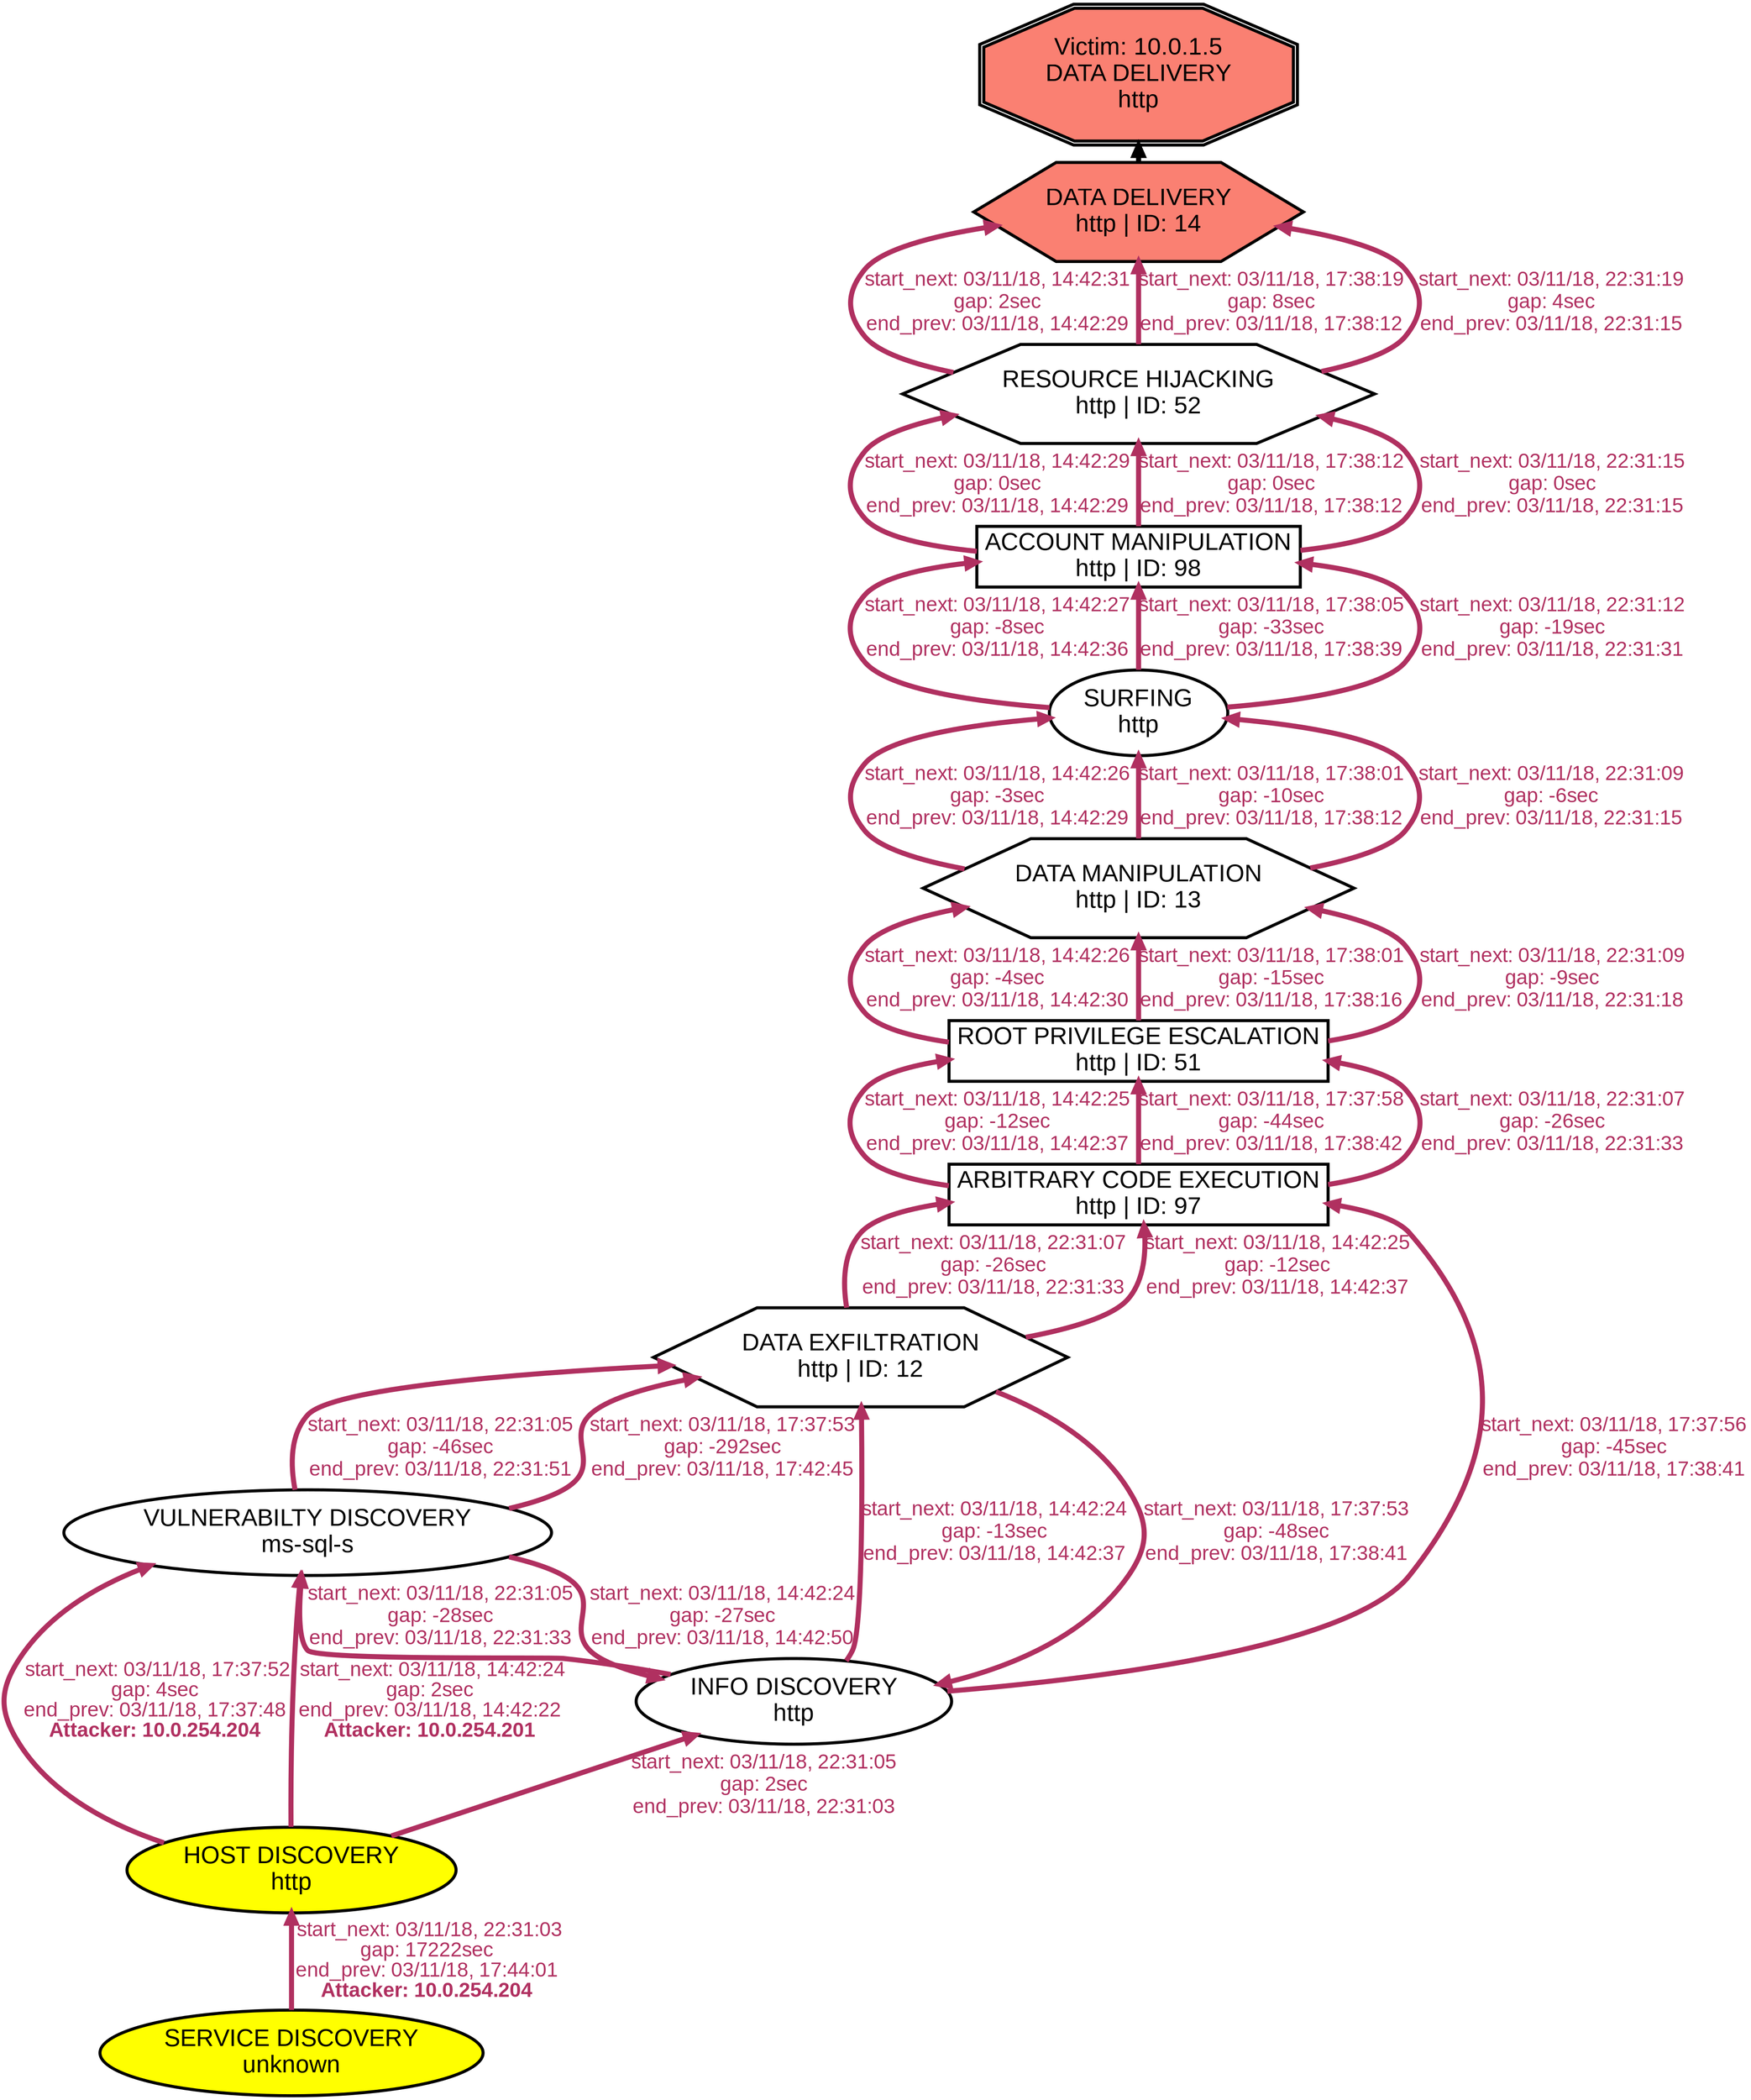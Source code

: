 digraph DATADELIVERYhttp {
rankdir="BT"; 
 graph [ nodesep="0.1", ranksep="0.02"] 
 node [ fontname=Arial, fontsize=24,penwidth=3]; 
 edge [ fontname=Arial, fontsize=20,penwidth=5 ];
"Victim: 10.0.1.5
DATA DELIVERY
http" [shape=doubleoctagon, style=filled, fillcolor=salmon];
{ rank = max; "Victim: 10.0.1.5
DATA DELIVERY
http"}
"DATA DELIVERY
http | ID: 14" -> "Victim: 10.0.1.5
DATA DELIVERY
http"
"DATA DELIVERY
http | ID: 14" [style=filled, fillcolor= salmon]
{ rank=same; "DATA DELIVERY
http | ID: 14"}
"HOST DISCOVERY
http" [style=filled, fillcolor= yellow]
"HOST DISCOVERY
http" -> "VULNERABILTY DISCOVERY
ms-sql-s" [ color=maroon] [label=<<font color="maroon"> start_next: 03/11/18, 14:42:24<br/>gap: 2sec<br/>end_prev: 03/11/18, 14:42:22</font><br/><font color="maroon"><b>Attacker: 10.0.254.201</b></font>>]
"VULNERABILTY DISCOVERY
ms-sql-s" -> "INFO DISCOVERY
http" [ label="start_next: 03/11/18, 14:42:24
gap: -27sec
end_prev: 03/11/18, 14:42:50"][ fontcolor="maroon" color=maroon]
"INFO DISCOVERY
http" -> "DATA EXFILTRATION
http | ID: 12" [ label="start_next: 03/11/18, 14:42:24
gap: -13sec
end_prev: 03/11/18, 14:42:37"][ fontcolor="maroon" color=maroon]
"DATA EXFILTRATION
http | ID: 12" -> "ARBITRARY CODE EXECUTION
http | ID: 97" [ label="start_next: 03/11/18, 14:42:25
gap: -12sec
end_prev: 03/11/18, 14:42:37"][ fontcolor="maroon" color=maroon]
"ARBITRARY CODE EXECUTION
http | ID: 97" -> "ROOT PRIVILEGE ESCALATION
http | ID: 51" [ label="start_next: 03/11/18, 14:42:25
gap: -12sec
end_prev: 03/11/18, 14:42:37"][ fontcolor="maroon" color=maroon]
"ROOT PRIVILEGE ESCALATION
http | ID: 51" -> "DATA MANIPULATION
http | ID: 13" [ label="start_next: 03/11/18, 14:42:26
gap: -4sec
end_prev: 03/11/18, 14:42:30"][ fontcolor="maroon" color=maroon]
"DATA MANIPULATION
http | ID: 13" -> "SURFING
http" [ label="start_next: 03/11/18, 14:42:26
gap: -3sec
end_prev: 03/11/18, 14:42:29"][ fontcolor="maroon" color=maroon]
"SURFING
http" -> "ACCOUNT MANIPULATION
http | ID: 98" [ label="start_next: 03/11/18, 14:42:27
gap: -8sec
end_prev: 03/11/18, 14:42:36"][ fontcolor="maroon" color=maroon]
"ACCOUNT MANIPULATION
http | ID: 98" -> "RESOURCE HIJACKING
http | ID: 52" [ label="start_next: 03/11/18, 14:42:29
gap: 0sec
end_prev: 03/11/18, 14:42:29"][ fontcolor="maroon" color=maroon]
"RESOURCE HIJACKING
http | ID: 52" -> "DATA DELIVERY
http | ID: 14" [ label="start_next: 03/11/18, 14:42:31
gap: 2sec
end_prev: 03/11/18, 14:42:29"][ fontcolor="maroon" color=maroon]
"HOST DISCOVERY
http" [style=filled, fillcolor= yellow]
"HOST DISCOVERY
http" -> "VULNERABILTY DISCOVERY
ms-sql-s" [ color=maroon] [label=<<font color="maroon"> start_next: 03/11/18, 17:37:52<br/>gap: 4sec<br/>end_prev: 03/11/18, 17:37:48</font><br/><font color="maroon"><b>Attacker: 10.0.254.204</b></font>>]
"VULNERABILTY DISCOVERY
ms-sql-s" -> "DATA EXFILTRATION
http | ID: 12" [ label="start_next: 03/11/18, 17:37:53
gap: -292sec
end_prev: 03/11/18, 17:42:45"][ fontcolor="maroon" color=maroon]
"DATA EXFILTRATION
http | ID: 12" -> "INFO DISCOVERY
http" [ label="start_next: 03/11/18, 17:37:53
gap: -48sec
end_prev: 03/11/18, 17:38:41"][ fontcolor="maroon" color=maroon]
"INFO DISCOVERY
http" -> "ARBITRARY CODE EXECUTION
http | ID: 97" [ label="start_next: 03/11/18, 17:37:56
gap: -45sec
end_prev: 03/11/18, 17:38:41"][ fontcolor="maroon" color=maroon]
"ARBITRARY CODE EXECUTION
http | ID: 97" -> "ROOT PRIVILEGE ESCALATION
http | ID: 51" [ label="start_next: 03/11/18, 17:37:58
gap: -44sec
end_prev: 03/11/18, 17:38:42"][ fontcolor="maroon" color=maroon]
"ROOT PRIVILEGE ESCALATION
http | ID: 51" -> "DATA MANIPULATION
http | ID: 13" [ label="start_next: 03/11/18, 17:38:01
gap: -15sec
end_prev: 03/11/18, 17:38:16"][ fontcolor="maroon" color=maroon]
"DATA MANIPULATION
http | ID: 13" -> "SURFING
http" [ label="start_next: 03/11/18, 17:38:01
gap: -10sec
end_prev: 03/11/18, 17:38:12"][ fontcolor="maroon" color=maroon]
"SURFING
http" -> "ACCOUNT MANIPULATION
http | ID: 98" [ label="start_next: 03/11/18, 17:38:05
gap: -33sec
end_prev: 03/11/18, 17:38:39"][ fontcolor="maroon" color=maroon]
"ACCOUNT MANIPULATION
http | ID: 98" -> "RESOURCE HIJACKING
http | ID: 52" [ label="start_next: 03/11/18, 17:38:12
gap: 0sec
end_prev: 03/11/18, 17:38:12"][ fontcolor="maroon" color=maroon]
"RESOURCE HIJACKING
http | ID: 52" -> "DATA DELIVERY
http | ID: 14" [ label="start_next: 03/11/18, 17:38:19
gap: 8sec
end_prev: 03/11/18, 17:38:12"][ fontcolor="maroon" color=maroon]
"SERVICE DISCOVERY
unknown" [style=filled, fillcolor= yellow]
"SERVICE DISCOVERY
unknown" -> "HOST DISCOVERY
http" [ color=maroon] [label=<<font color="maroon"> start_next: 03/11/18, 22:31:03<br/>gap: 17222sec<br/>end_prev: 03/11/18, 17:44:01</font><br/><font color="maroon"><b>Attacker: 10.0.254.204</b></font>>]
"HOST DISCOVERY
http" -> "INFO DISCOVERY
http" [ label="start_next: 03/11/18, 22:31:05
gap: 2sec
end_prev: 03/11/18, 22:31:03"][ fontcolor="maroon" color=maroon]
"INFO DISCOVERY
http" -> "VULNERABILTY DISCOVERY
ms-sql-s" [ label="start_next: 03/11/18, 22:31:05
gap: -28sec
end_prev: 03/11/18, 22:31:33"][ fontcolor="maroon" color=maroon]
"VULNERABILTY DISCOVERY
ms-sql-s" -> "DATA EXFILTRATION
http | ID: 12" [ label="start_next: 03/11/18, 22:31:05
gap: -46sec
end_prev: 03/11/18, 22:31:51"][ fontcolor="maroon" color=maroon]
"DATA EXFILTRATION
http | ID: 12" -> "ARBITRARY CODE EXECUTION
http | ID: 97" [ label="start_next: 03/11/18, 22:31:07
gap: -26sec
end_prev: 03/11/18, 22:31:33"][ fontcolor="maroon" color=maroon]
"ARBITRARY CODE EXECUTION
http | ID: 97" -> "ROOT PRIVILEGE ESCALATION
http | ID: 51" [ label="start_next: 03/11/18, 22:31:07
gap: -26sec
end_prev: 03/11/18, 22:31:33"][ fontcolor="maroon" color=maroon]
"ROOT PRIVILEGE ESCALATION
http | ID: 51" -> "DATA MANIPULATION
http | ID: 13" [ label="start_next: 03/11/18, 22:31:09
gap: -9sec
end_prev: 03/11/18, 22:31:18"][ fontcolor="maroon" color=maroon]
"DATA MANIPULATION
http | ID: 13" -> "SURFING
http" [ label="start_next: 03/11/18, 22:31:09
gap: -6sec
end_prev: 03/11/18, 22:31:15"][ fontcolor="maroon" color=maroon]
"SURFING
http" -> "ACCOUNT MANIPULATION
http | ID: 98" [ label="start_next: 03/11/18, 22:31:12
gap: -19sec
end_prev: 03/11/18, 22:31:31"][ fontcolor="maroon" color=maroon]
"ACCOUNT MANIPULATION
http | ID: 98" -> "RESOURCE HIJACKING
http | ID: 52" [ label="start_next: 03/11/18, 22:31:15
gap: 0sec
end_prev: 03/11/18, 22:31:15"][ fontcolor="maroon" color=maroon]
"RESOURCE HIJACKING
http | ID: 52" -> "DATA DELIVERY
http | ID: 14" [ label="start_next: 03/11/18, 22:31:19
gap: 4sec
end_prev: 03/11/18, 22:31:15"][ fontcolor="maroon" color=maroon]
"HOST DISCOVERY
http" [shape=oval]
"HOST DISCOVERY
http" [tooltip="ET SCAN Possible Nmap User-Agent Observed
ET SCAN Nmap Scripting Engine User-Agent Detected (Nmap Scripting Engine)"]
"VULNERABILTY DISCOVERY
ms-sql-s" [shape=oval]
"VULNERABILTY DISCOVERY
ms-sql-s" [tooltip="ET SCAN Suspicious inbound to Oracle SQL port 1521
ET SCAN Suspicious inbound to MSSQL port 1433
ET SCAN Suspicious inbound to mySQL port 3306
ET SCAN Nikto Web App Scan in Progress
ET SCAN Suspicious inbound to PostgreSQL port 5432
ET SCAN Suspicious inbound to mSQL port 4333"]
"INFO DISCOVERY
http" [shape=oval]
"INFO DISCOVERY
http" [tooltip="GPL WEB_SERVER iisadmin access
GPL WEB_SERVER printenv access
GPL WEB_SERVER author.exe access
ET WEB_SERVER PHP Easteregg Information-Disclosure (phpinfo)
ET WEB_SERVER PHP Easteregg Information-Disclosure (funny-logo)
GPL WEB_SERVER globals.pl access
GPL WEB_SERVER viewcode access
ET WEB_SPECIFIC_APPS Request to Wordpress W3TC Plug-in dbcache Directory
GPL EXPLOIT ISAPI .idq attempt
ET POLICY Proxy TRACE Request - inbound
GPL WEB_SERVER /~root access
GPL WEB_SERVER service.pwd
ET WEB_SERVER PHP REQUEST SuperGlobal in URI
ET WEB_SERVER PHP Easteregg Information-Disclosure (php-logo)
GPL WEB_SERVER services.cnf access
GPL EXPLOIT unicode directory traversal attempt
GPL EXPLOIT .htr access
GPL EXPLOIT .cnf access
ET WEB_SERVER PHP SERVER SuperGlobal in URI
GPL WEB_SERVER .htaccess access
GPL EXPLOIT iisadmpwd attempt
GPL WEB_SERVER service.cnf access
GPL WEB_SERVER global.asa access
GPL EXPLOIT fpcount access
GPL WEB_SERVER .htpasswd access
ET WEB_SERVER PHP SESSION SuperGlobal in URI
GPL WEB_SERVER 403 Forbidden
GPL WEB_SERVER writeto.cnf access
GPL EXPLOIT iissamples access
ET WEB_SERVER PHP Easteregg Information-Disclosure (zend-logo)
ET WEB_SERVER PHP ENV SuperGlobal in URI
GPL WEB_SERVER authors.pwd access"]
"DATA EXFILTRATION
http | ID: 12" [shape=hexagon]
"DATA EXFILTRATION
http | ID: 12" [tooltip="ET WEB_SERVER Possible XXE SYSTEM ENTITY in POST BODY.
GPL EXPLOIT ISAPI .ida access
ET WEB_SERVER /system32/ in Uri - Possible Protected Directory Access Attempt
GPL WEB_SERVER Tomcat server snoop access
ET WEB_SERVER ColdFusion componentutils access
GPL EXPLOIT /msadc/samples/ access
ET WEB_SPECIFIC_APPS PHP-CGI query string parameter vulnerability
GPL EXPLOIT ISAPI .idq access
ET WEB_SERVER /etc/shadow Detected in URI"]
"ARBITRARY CODE EXECUTION
http | ID: 97" [shape=box]
"ARBITRARY CODE EXECUTION
http | ID: 97" [tooltip="ET WEB_SERVER Possible CVE-2014-6271 Attempt
ET WEB_SPECIFIC_APPS WEB-PHP RCE PHPBB 2004-1315
ET WEB_SPECIFIC_APPS Golem Gaming Portal root_path Parameter Remote File inclusion Attempt
ET WEB_SPECIFIC_APPS Joomla swMenuPro ImageManager.php Remote File Inclusion Attempt
ETPRO WEB_SPECIFIC_APPS PHPMoAdmin RCE Attempt
ET WEB_SERVER cmd.exe In URI - Possible Command Execution Attempt
ET WEB_SERVER Exploit Suspected PHP Injection Attack (cmd=)
ET WEB_SPECIFIC_APPS FormMailer formmailer.admin.inc.php BASE_DIR Parameter Remote File Inclusion Attempt
ET WEB_SPECIFIC_APPS DesktopOnNet don3_requiem.php app_path Parameter Remote File Inclusion
ET WEB_SPECIFIC_APPS Joomla Dada Mail Manager Component config.dadamail.php GLOBALS Parameter Remote File Inclusion
ET WEB_SERVER Possible CVE-2014-6271 Attempt in Headers
ET WEB_SPECIFIC_APPS Achievo debugger.php config_atkroot parameter Remote File Inclusion Attempt
ET CURRENT_EVENTS QNAP Shellshock CVE-2014-6271
ET WEB_SPECIFIC_APPS KingCMS menu.php CONFIG Parameter Remote File Inclusion
ET WEB_SPECIFIC_APPS AjaxPortal di.php pathtoserverdata Parameter Remote File Inclusion Attempt
ET WEB_SPECIFIC_APPS BASE base_stat_common.php remote file include
ET WEB_SPECIFIC_APPS DesktopOnNet frontpage.php app_path Parameter Remote File Inclusion
ET WEB_SPECIFIC_APPS KR-Web krgourl.php DOCUMENT_ROOT Parameter Remote File Inclusion Attempt
ET WEB_SPECIFIC_APPS Joomla AjaxChat Component ajcuser.php GLOBALS Parameter Remote File Inclusion Attempt
ET WEB_SPECIFIC_APPS Horde type Parameter Local File Inclusion Attempt"]
"ROOT PRIVILEGE ESCALATION
http | ID: 51" [shape=box]
"ROOT PRIVILEGE ESCALATION
http | ID: 51" [tooltip="GPL EXPLOIT CodeRed v2 root.exe access
ET WEB_SERVER ColdFusion administrator access
ETPRO WEB_SPECIFIC_APPS ipTIME firmware < 9.58 RCE
GPL EXPLOIT administrators.pwd access"]
"DATA MANIPULATION
http | ID: 13" [shape=hexagon]
"DATA MANIPULATION
http | ID: 13" [tooltip="ET WEB_SERVER Possible SQL Injection Attempt UNION SELECT
ET WEB_SERVER Possible SQL Injection Attempt SELECT FROM
ET WEB_SERVER MYSQL SELECT CONCAT SQL Injection Attempt"]
"SURFING
http" [shape=oval]
"SURFING
http" [tooltip="ET WEB_SERVER WEB-PHP phpinfo access"]
"ACCOUNT MANIPULATION
http | ID: 98" [shape=box]
"ACCOUNT MANIPULATION
http | ID: 98" [tooltip="GPL EXPLOIT /iisadmpwd/aexp2.htr access
ET WEB_SERVER SELECT USER SQL Injection Attempt in URI"]
"RESOURCE HIJACKING
http | ID: 52" [shape=hexagon]
"RESOURCE HIJACKING
http | ID: 52" [tooltip="GPL WEB_SERVER Oracle Java Process Manager access"]
"DATA DELIVERY
http | ID: 14" [shape=hexagon]
"DATA DELIVERY
http | ID: 14" [tooltip="ET WEB_SPECIFIC_APPS OpenX phpAdsNew phpAds_geoPlugin Parameter Remote File Inclusion Attempt
ET WEB_SPECIFIC_APPS PHP phpMyAgenda rootagenda Remote File Include Attempt
ET WEB_SPECIFIC_APPS p-Table for WordPress wptable-tinymce.php ABSPATH Parameter RFI Attempt
ET WEB_SPECIFIC_APPS SERWeb load_lang.php configdir Parameter Remote File Inclusion
ET WEB_SPECIFIC_APPS PointComma pctemplate.php pcConfig Parameter Remote File Inclusion Attempt
ET WEB_SPECIFIC_APPS Possible Mambo/Joomla! com_koesubmit Component 'koesubmit.php' Remote File Inclusion Attempt
ET WEB_SPECIFIC_APPS Joomla Simple RSS Reader admin.rssreader.php mosConfig_live_site Parameter Remote File Inclusion
ET WEB_SPECIFIC_APPS Ve-EDIT edit_htmlarea.php highlighter Parameter Remote File Inclusion
ET WEB_SPECIFIC_APPS OBOphiX fonctions_racine.php chemin_lib parameter Remote File Inclusion Attempt
ET WEB_SPECIFIC_APPS SAPID get_infochannel.inc.php Remote File inclusion Attempt
ET WEB_SPECIFIC_APPS PHPOF DB_AdoDB.Class.PHP PHPOF_INCLUDE_PATH parameter Remote File Inclusion
ET WEB_SPECIFIC_APPS TECHNOTE shop_this_skin_path Parameter Remote File Inclusion
ET WEB_SPECIFIC_APPS Possible OpenSiteAdmin pageHeader.php Remote File Inclusion Attempt
ET WEB_SPECIFIC_APPS Joomla Onguma Time Sheet Component onguma.class.php mosConfig_absolute_path Parameter Remote File Inclusion
ET WEB_SPECIFIC_APPS ProdLer prodler.class.php sPath Parameter Remote File Inclusion Attempt
ET WEB_SPECIFIC_APPS MODx CMS snippet.reflect.php reflect_base Remote File Inclusion
ET WEB_SPECIFIC_APPS phPortal gunaysoft.php icerikyolu Parameter Remote File Inclusion
ET WEB_SPECIFIC_APPS Sisplet CMS komentar.php site_path Parameter Remote File Inclusion Attempt
ET WEB_SPECIFIC_APPS phptraverse mp3_id.php GLOBALS Parameter Remote File Inclusion Attempt
ET WEB_SPECIFIC_APPS PHP Classifieds class.phpmailer.php lang_path Parameter Remote File Inclusion Attempt
ET WEB_SPECIFIC_APPS YapBB class_yapbbcooker.php cfgIncludeDirectory Parameter Remote File Inclusion
ET WEB_SPECIFIC_APPS Enthusiast path parameter Remote File Inclusion
ET WEB_SPECIFIC_APPS ProjectButler RFI attempt 
ET WEB_SPECIFIC_APPS SERWeb main_prepend.php functionsdir Parameter Remote File Inclusion
ET WEB_SPECIFIC_APPS Mambo Component com_smf smf.php Remote File Inclusion Attempt
ET WEB_SPECIFIC_APPS MAXcms fm_includes_special Parameter Remote File Inclusion Attempt
ET WEB_SPECIFIC_APPS PHP-Paid4Mail RFI attempt 
ET WEB_SPECIFIC_APPS phpSkelSite theme parameter remote file inclusion
ET WEB_SPECIFIC_APPS PHP Aardvark Topsites PHP CONFIG PATH Remote File Include Attempt
ET WEB_SPECIFIC_APPS Possible eFront database.php Remote File Inclusion Attempt
ET WEB_SPECIFIC_APPS phPortal gunaysoft.php sayfaid Parameter Remote File Inclusion"]
"SERVICE DISCOVERY
unknown" [shape=oval]
"SERVICE DISCOVERY
unknown" [tooltip="ET SCAN Potential VNC Scan 5800-5820
ET SCAN Potential VNC Scan 5900-5920"]
}
